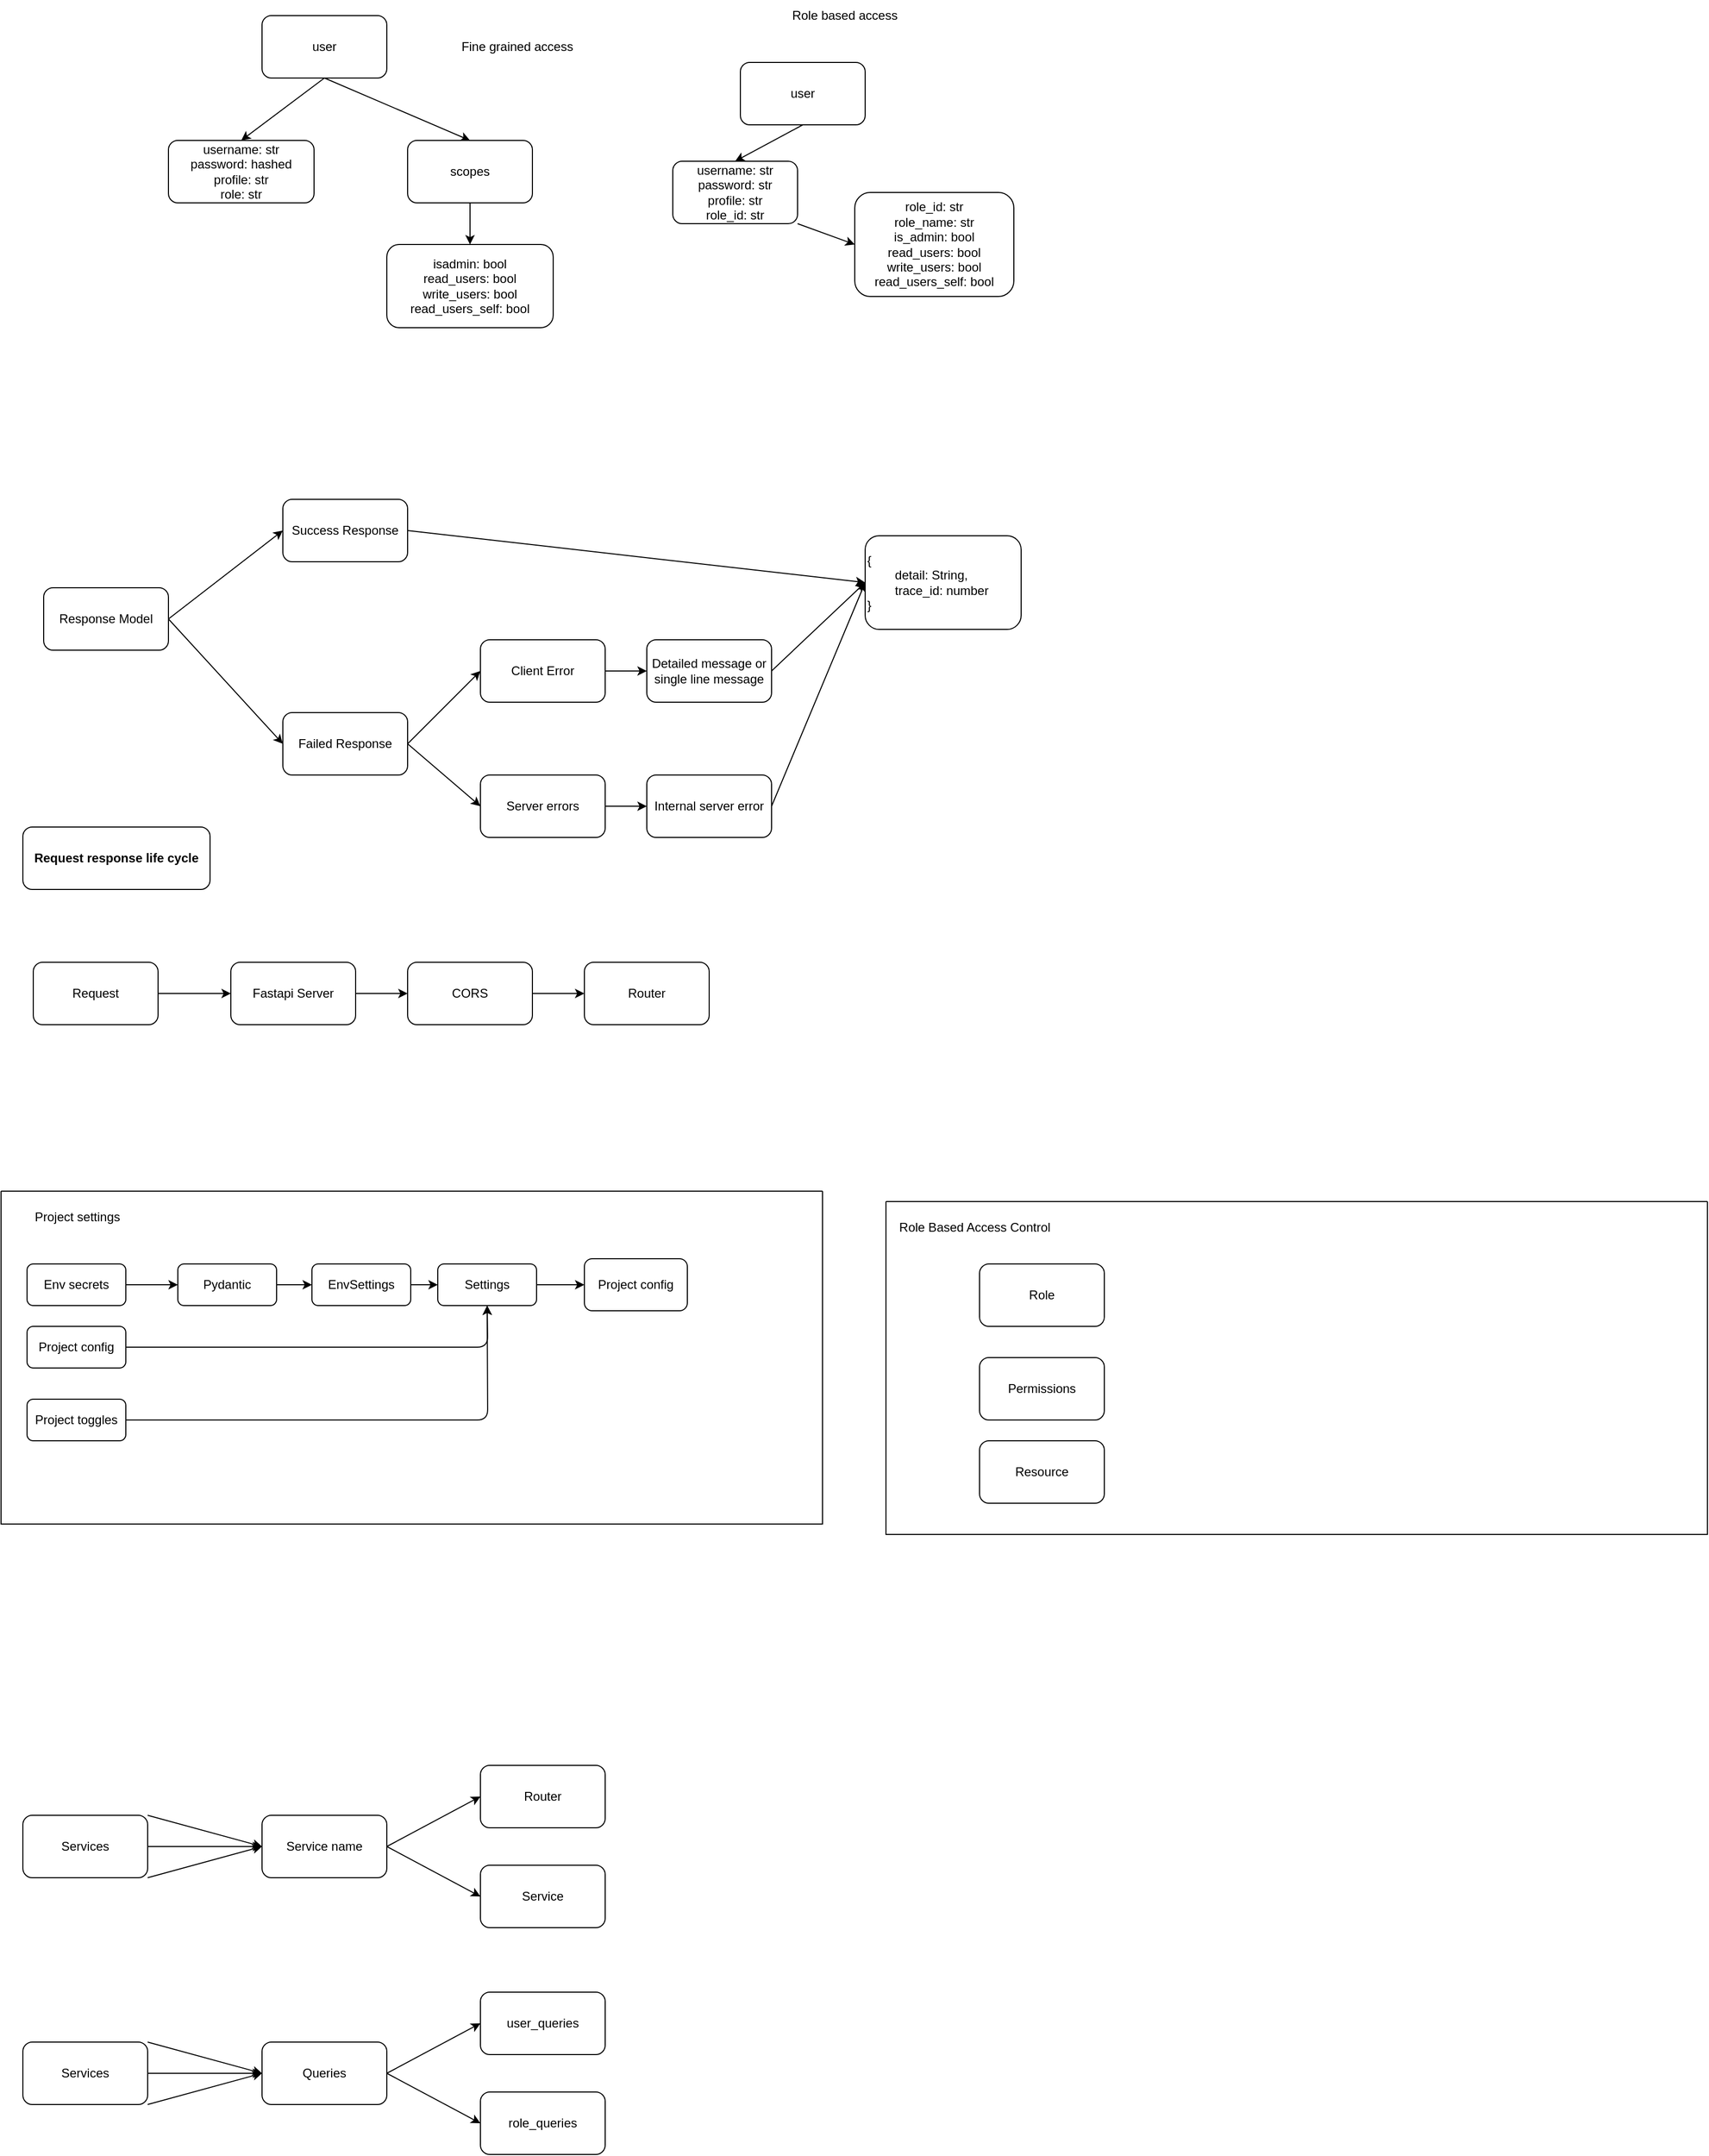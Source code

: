<mxfile>
    <diagram id="5OOsz73Edr7Fnapb6o5C" name="Page-1">
        <mxGraphModel dx="671" dy="343" grid="1" gridSize="10" guides="1" tooltips="1" connect="1" arrows="1" fold="1" page="1" pageScale="1" pageWidth="827" pageHeight="1169" math="0" shadow="0">
            <root>
                <mxCell id="0"/>
                <mxCell id="1" parent="0"/>
                <mxCell id="8" value="username: str&lt;br&gt;password: hashed&lt;br&gt;profile: str&lt;br&gt;role: str" style="rounded=1;whiteSpace=wrap;html=1;" parent="1" vertex="1">
                    <mxGeometry x="180" y="180" width="140" height="60" as="geometry"/>
                </mxCell>
                <mxCell id="14" style="edgeStyle=none;html=1;exitX=0.5;exitY=1;exitDx=0;exitDy=0;entryX=0.5;entryY=0;entryDx=0;entryDy=0;" parent="1" source="9" target="8" edge="1">
                    <mxGeometry relative="1" as="geometry"/>
                </mxCell>
                <mxCell id="15" style="edgeStyle=none;html=1;exitX=0.5;exitY=1;exitDx=0;exitDy=0;entryX=0.5;entryY=0;entryDx=0;entryDy=0;" parent="1" source="9" target="11" edge="1">
                    <mxGeometry relative="1" as="geometry"/>
                </mxCell>
                <mxCell id="9" value="user" style="rounded=1;whiteSpace=wrap;html=1;" parent="1" vertex="1">
                    <mxGeometry x="270" y="60" width="120" height="60" as="geometry"/>
                </mxCell>
                <mxCell id="13" style="edgeStyle=none;html=1;exitX=0.5;exitY=1;exitDx=0;exitDy=0;entryX=0.5;entryY=0;entryDx=0;entryDy=0;" parent="1" source="11" target="12" edge="1">
                    <mxGeometry relative="1" as="geometry"/>
                </mxCell>
                <mxCell id="11" value="scopes" style="rounded=1;whiteSpace=wrap;html=1;" parent="1" vertex="1">
                    <mxGeometry x="410" y="180" width="120" height="60" as="geometry"/>
                </mxCell>
                <mxCell id="12" value="isadmin: bool&lt;br&gt;read_users: bool&lt;br&gt;write_users: bool&lt;br&gt;read_users_self: bool" style="rounded=1;whiteSpace=wrap;html=1;" parent="1" vertex="1">
                    <mxGeometry x="390" y="280" width="160" height="80" as="geometry"/>
                </mxCell>
                <mxCell id="16" value="Fine grained access" style="text;html=1;align=center;verticalAlign=middle;resizable=0;points=[];autosize=1;strokeColor=none;fillColor=none;" parent="1" vertex="1">
                    <mxGeometry x="450" y="75" width="130" height="30" as="geometry"/>
                </mxCell>
                <mxCell id="17" value="Role based access" style="text;html=1;align=center;verticalAlign=middle;resizable=0;points=[];autosize=1;strokeColor=none;fillColor=none;" parent="1" vertex="1">
                    <mxGeometry x="770" y="45" width="120" height="30" as="geometry"/>
                </mxCell>
                <mxCell id="20" style="edgeStyle=none;html=1;exitX=0.5;exitY=1;exitDx=0;exitDy=0;entryX=0.5;entryY=0;entryDx=0;entryDy=0;" parent="1" source="18" target="19" edge="1">
                    <mxGeometry relative="1" as="geometry"/>
                </mxCell>
                <mxCell id="18" value="user" style="rounded=1;whiteSpace=wrap;html=1;" parent="1" vertex="1">
                    <mxGeometry x="730" y="105" width="120" height="60" as="geometry"/>
                </mxCell>
                <mxCell id="22" style="edgeStyle=none;html=1;exitX=1;exitY=1;exitDx=0;exitDy=0;entryX=0;entryY=0.5;entryDx=0;entryDy=0;" parent="1" source="19" target="21" edge="1">
                    <mxGeometry relative="1" as="geometry"/>
                </mxCell>
                <mxCell id="19" value="username: str&lt;br&gt;password: str&lt;br&gt;profile: str&lt;br&gt;role_id: str" style="rounded=1;whiteSpace=wrap;html=1;" parent="1" vertex="1">
                    <mxGeometry x="665" y="200" width="120" height="60" as="geometry"/>
                </mxCell>
                <mxCell id="21" value="role_id: str&lt;br&gt;role_name: str&lt;br&gt;is_admin: bool&lt;br&gt;read_users: bool&lt;br&gt;write_users: bool&lt;br&gt;read_users_self: bool" style="rounded=1;whiteSpace=wrap;html=1;" parent="1" vertex="1">
                    <mxGeometry x="840" y="230" width="153" height="100" as="geometry"/>
                </mxCell>
                <mxCell id="26" style="edgeStyle=none;html=1;exitX=1;exitY=0.5;exitDx=0;exitDy=0;entryX=0;entryY=0.5;entryDx=0;entryDy=0;" parent="1" source="23" target="24" edge="1">
                    <mxGeometry relative="1" as="geometry"/>
                </mxCell>
                <mxCell id="27" style="edgeStyle=none;html=1;exitX=1;exitY=0.5;exitDx=0;exitDy=0;entryX=0;entryY=0.5;entryDx=0;entryDy=0;" parent="1" source="23" target="25" edge="1">
                    <mxGeometry relative="1" as="geometry"/>
                </mxCell>
                <mxCell id="23" value="Response Model" style="rounded=1;whiteSpace=wrap;html=1;" parent="1" vertex="1">
                    <mxGeometry x="60" y="610" width="120" height="60" as="geometry"/>
                </mxCell>
                <mxCell id="37" style="edgeStyle=none;html=1;exitX=1;exitY=0.5;exitDx=0;exitDy=0;entryX=0;entryY=0.5;entryDx=0;entryDy=0;" parent="1" source="24" target="36" edge="1">
                    <mxGeometry relative="1" as="geometry"/>
                </mxCell>
                <mxCell id="24" value="Success Response" style="rounded=1;whiteSpace=wrap;html=1;" parent="1" vertex="1">
                    <mxGeometry x="290" y="525" width="120" height="60" as="geometry"/>
                </mxCell>
                <mxCell id="30" style="edgeStyle=none;html=1;exitX=1;exitY=0.5;exitDx=0;exitDy=0;entryX=0;entryY=0.5;entryDx=0;entryDy=0;" parent="1" source="25" target="28" edge="1">
                    <mxGeometry relative="1" as="geometry"/>
                </mxCell>
                <mxCell id="31" style="edgeStyle=none;html=1;exitX=1;exitY=0.5;exitDx=0;exitDy=0;entryX=0;entryY=0.5;entryDx=0;entryDy=0;" parent="1" source="25" target="29" edge="1">
                    <mxGeometry relative="1" as="geometry"/>
                </mxCell>
                <mxCell id="25" value="Failed Response" style="rounded=1;whiteSpace=wrap;html=1;" parent="1" vertex="1">
                    <mxGeometry x="290" y="730" width="120" height="60" as="geometry"/>
                </mxCell>
                <mxCell id="33" style="edgeStyle=none;html=1;exitX=1;exitY=0.5;exitDx=0;exitDy=0;entryX=0;entryY=0.5;entryDx=0;entryDy=0;" parent="1" source="28" target="32" edge="1">
                    <mxGeometry relative="1" as="geometry"/>
                </mxCell>
                <mxCell id="28" value="Client Error" style="rounded=1;whiteSpace=wrap;html=1;" parent="1" vertex="1">
                    <mxGeometry x="480" y="660" width="120" height="60" as="geometry"/>
                </mxCell>
                <mxCell id="35" style="edgeStyle=none;html=1;exitX=1;exitY=0.5;exitDx=0;exitDy=0;entryX=0;entryY=0.5;entryDx=0;entryDy=0;" parent="1" source="29" target="34" edge="1">
                    <mxGeometry relative="1" as="geometry"/>
                </mxCell>
                <mxCell id="29" value="Server errors" style="rounded=1;whiteSpace=wrap;html=1;" parent="1" vertex="1">
                    <mxGeometry x="480" y="790" width="120" height="60" as="geometry"/>
                </mxCell>
                <mxCell id="38" style="edgeStyle=none;html=1;exitX=1;exitY=0.5;exitDx=0;exitDy=0;entryX=0;entryY=0.5;entryDx=0;entryDy=0;" parent="1" source="32" target="36" edge="1">
                    <mxGeometry relative="1" as="geometry"/>
                </mxCell>
                <mxCell id="32" value="Detailed message or single line message" style="rounded=1;whiteSpace=wrap;html=1;" parent="1" vertex="1">
                    <mxGeometry x="640" y="660" width="120" height="60" as="geometry"/>
                </mxCell>
                <mxCell id="39" style="edgeStyle=none;html=1;exitX=1;exitY=0.5;exitDx=0;exitDy=0;entryX=0;entryY=0.5;entryDx=0;entryDy=0;" parent="1" source="34" target="36" edge="1">
                    <mxGeometry relative="1" as="geometry"/>
                </mxCell>
                <mxCell id="34" value="Internal server error" style="rounded=1;whiteSpace=wrap;html=1;" parent="1" vertex="1">
                    <mxGeometry x="640" y="790" width="120" height="60" as="geometry"/>
                </mxCell>
                <mxCell id="36" value="{&lt;br&gt;&lt;span style=&quot;white-space: pre;&quot;&gt;&#9;&lt;/span&gt;detail: String,&lt;br&gt;&lt;span style=&quot;white-space: pre;&quot;&gt;&#9;&lt;/span&gt;trace_id: number&lt;br&gt;}" style="rounded=1;whiteSpace=wrap;html=1;align=left;" parent="1" vertex="1">
                    <mxGeometry x="850" y="560" width="150" height="90" as="geometry"/>
                </mxCell>
                <mxCell id="40" value="Request response life cycle&lt;span style=&quot;color: rgba(0, 0, 0, 0); font-family: monospace; font-size: 0px; text-align: start;&quot;&gt;%3CmxGraphModel%3E%3Croot%3E%3CmxCell%20id%3D%220%22%2F%3E%3CmxCell%20id%3D%221%22%20parent%3D%220%22%2F%3E%3CmxCell%20id%3D%222%22%20value%3D%22Fastapi%20Server%22%20style%3D%22rounded%3D1%3BwhiteSpace%3Dwrap%3Bhtml%3D1%3B%22%20vertex%3D%221%22%20parent%3D%221%22%3E%3CmxGeometry%20x%3D%22410%22%20y%3D%22940%22%20width%3D%22120%22%20height%3D%2260%22%20as%3D%22geometry%22%2F%3E%3C%2FmxCell%3E%3C%2Froot%3E%3C%2FmxGraphModel%3E&lt;/span&gt;" style="rounded=1;whiteSpace=wrap;html=1;fontStyle=1" parent="1" vertex="1">
                    <mxGeometry x="40" y="840" width="180" height="60" as="geometry"/>
                </mxCell>
                <mxCell id="44" style="edgeStyle=none;html=1;exitX=1;exitY=0.5;exitDx=0;exitDy=0;" parent="1" source="42" target="43" edge="1">
                    <mxGeometry relative="1" as="geometry"/>
                </mxCell>
                <mxCell id="42" value="Request" style="rounded=1;whiteSpace=wrap;html=1;" parent="1" vertex="1">
                    <mxGeometry x="50" y="970" width="120" height="60" as="geometry"/>
                </mxCell>
                <mxCell id="46" style="edgeStyle=none;html=1;exitX=1;exitY=0.5;exitDx=0;exitDy=0;entryX=0;entryY=0.5;entryDx=0;entryDy=0;" parent="1" source="43" target="45" edge="1">
                    <mxGeometry relative="1" as="geometry"/>
                </mxCell>
                <mxCell id="43" value="Fastapi Server" style="rounded=1;whiteSpace=wrap;html=1;" parent="1" vertex="1">
                    <mxGeometry x="240" y="970" width="120" height="60" as="geometry"/>
                </mxCell>
                <mxCell id="48" style="edgeStyle=none;html=1;exitX=1;exitY=0.5;exitDx=0;exitDy=0;" parent="1" source="45" target="47" edge="1">
                    <mxGeometry relative="1" as="geometry"/>
                </mxCell>
                <mxCell id="45" value="CORS" style="rounded=1;whiteSpace=wrap;html=1;" parent="1" vertex="1">
                    <mxGeometry x="410" y="970" width="120" height="60" as="geometry"/>
                </mxCell>
                <mxCell id="47" value="Router" style="rounded=1;whiteSpace=wrap;html=1;" parent="1" vertex="1">
                    <mxGeometry x="580" y="970" width="120" height="60" as="geometry"/>
                </mxCell>
                <mxCell id="50" value="" style="swimlane;startSize=0;" parent="1" vertex="1">
                    <mxGeometry x="19" y="1190" width="790" height="320" as="geometry"/>
                </mxCell>
                <mxCell id="56" style="edgeStyle=none;html=1;exitX=1;exitY=0.5;exitDx=0;exitDy=0;entryX=0;entryY=0.5;entryDx=0;entryDy=0;" parent="50" source="52" target="55" edge="1">
                    <mxGeometry relative="1" as="geometry"/>
                </mxCell>
                <mxCell id="52" value="Env secrets" style="rounded=1;whiteSpace=wrap;html=1;" parent="50" vertex="1">
                    <mxGeometry x="25" y="70" width="95" height="40" as="geometry"/>
                </mxCell>
                <mxCell id="59" style="edgeStyle=none;html=1;exitX=1;exitY=0.5;exitDx=0;exitDy=0;entryX=0.5;entryY=1;entryDx=0;entryDy=0;" parent="50" source="53" target="60" edge="1">
                    <mxGeometry relative="1" as="geometry">
                        <Array as="points">
                            <mxPoint x="468" y="150"/>
                        </Array>
                    </mxGeometry>
                </mxCell>
                <mxCell id="53" value="Project config" style="rounded=1;whiteSpace=wrap;html=1;" parent="50" vertex="1">
                    <mxGeometry x="25" y="130" width="95" height="40" as="geometry"/>
                </mxCell>
                <mxCell id="62" style="edgeStyle=none;html=1;exitX=1;exitY=0.5;exitDx=0;exitDy=0;entryX=0.5;entryY=1;entryDx=0;entryDy=0;" parent="50" source="54" target="60" edge="1">
                    <mxGeometry relative="1" as="geometry">
                        <Array as="points">
                            <mxPoint x="468" y="220"/>
                        </Array>
                    </mxGeometry>
                </mxCell>
                <mxCell id="54" value="Project toggles" style="rounded=1;whiteSpace=wrap;html=1;" parent="50" vertex="1">
                    <mxGeometry x="25" y="200" width="95" height="40" as="geometry"/>
                </mxCell>
                <mxCell id="51" value="Project settings" style="text;html=1;align=center;verticalAlign=middle;resizable=0;points=[];autosize=1;strokeColor=none;fillColor=none;" parent="50" vertex="1">
                    <mxGeometry x="17.5" y="10" width="110" height="30" as="geometry"/>
                </mxCell>
                <mxCell id="58" style="edgeStyle=none;html=1;entryX=0;entryY=0.5;entryDx=0;entryDy=0;" parent="50" source="55" target="57" edge="1">
                    <mxGeometry relative="1" as="geometry"/>
                </mxCell>
                <mxCell id="55" value="Pydantic" style="rounded=1;whiteSpace=wrap;html=1;" parent="50" vertex="1">
                    <mxGeometry x="170" y="70" width="95" height="40" as="geometry"/>
                </mxCell>
                <mxCell id="61" style="edgeStyle=none;html=1;exitX=1;exitY=0.5;exitDx=0;exitDy=0;entryX=0;entryY=0.5;entryDx=0;entryDy=0;" parent="50" source="57" target="60" edge="1">
                    <mxGeometry relative="1" as="geometry"/>
                </mxCell>
                <mxCell id="57" value="EnvSettings" style="rounded=1;whiteSpace=wrap;html=1;" parent="50" vertex="1">
                    <mxGeometry x="299" y="70" width="95" height="40" as="geometry"/>
                </mxCell>
                <mxCell id="64" value="" style="edgeStyle=none;html=1;" parent="50" source="60" target="63" edge="1">
                    <mxGeometry relative="1" as="geometry"/>
                </mxCell>
                <mxCell id="60" value="Settings" style="rounded=1;whiteSpace=wrap;html=1;" parent="50" vertex="1">
                    <mxGeometry x="420" y="70" width="95" height="40" as="geometry"/>
                </mxCell>
                <mxCell id="63" value="Project config" style="whiteSpace=wrap;html=1;rounded=1;" parent="50" vertex="1">
                    <mxGeometry x="561" y="65" width="99" height="50" as="geometry"/>
                </mxCell>
                <mxCell id="68" style="edgeStyle=none;html=1;exitX=1;exitY=0.5;exitDx=0;exitDy=0;entryX=0;entryY=0.5;entryDx=0;entryDy=0;" parent="1" source="65" target="66" edge="1">
                    <mxGeometry relative="1" as="geometry"/>
                </mxCell>
                <mxCell id="69" style="edgeStyle=none;html=1;exitX=1;exitY=0.5;exitDx=0;exitDy=0;entryX=0;entryY=0.5;entryDx=0;entryDy=0;" parent="1" source="65" target="67" edge="1">
                    <mxGeometry relative="1" as="geometry"/>
                </mxCell>
                <mxCell id="65" value="Service name" style="rounded=1;whiteSpace=wrap;html=1;" parent="1" vertex="1">
                    <mxGeometry x="270" y="1790" width="120" height="60" as="geometry"/>
                </mxCell>
                <mxCell id="66" value="Router" style="rounded=1;whiteSpace=wrap;html=1;" parent="1" vertex="1">
                    <mxGeometry x="480" y="1742" width="120" height="60" as="geometry"/>
                </mxCell>
                <mxCell id="67" value="Service" style="rounded=1;whiteSpace=wrap;html=1;" parent="1" vertex="1">
                    <mxGeometry x="480" y="1838" width="120" height="60" as="geometry"/>
                </mxCell>
                <mxCell id="72" style="edgeStyle=none;html=1;exitX=1;exitY=0;exitDx=0;exitDy=0;entryX=0;entryY=0.5;entryDx=0;entryDy=0;" parent="1" source="71" target="65" edge="1">
                    <mxGeometry relative="1" as="geometry"/>
                </mxCell>
                <mxCell id="73" style="edgeStyle=none;html=1;exitX=1;exitY=1;exitDx=0;exitDy=0;entryX=0;entryY=0.5;entryDx=0;entryDy=0;" parent="1" source="71" target="65" edge="1">
                    <mxGeometry relative="1" as="geometry"/>
                </mxCell>
                <mxCell id="74" style="edgeStyle=none;html=1;exitX=1;exitY=0.5;exitDx=0;exitDy=0;" parent="1" source="71" edge="1">
                    <mxGeometry relative="1" as="geometry">
                        <mxPoint x="270" y="1820" as="targetPoint"/>
                    </mxGeometry>
                </mxCell>
                <mxCell id="71" value="Services" style="rounded=1;whiteSpace=wrap;html=1;" parent="1" vertex="1">
                    <mxGeometry x="40" y="1790" width="120" height="60" as="geometry"/>
                </mxCell>
                <mxCell id="76" style="edgeStyle=none;html=1;exitX=1;exitY=0.5;exitDx=0;exitDy=0;entryX=0;entryY=0.5;entryDx=0;entryDy=0;" parent="1" source="78" target="79" edge="1">
                    <mxGeometry relative="1" as="geometry"/>
                </mxCell>
                <mxCell id="77" style="edgeStyle=none;html=1;exitX=1;exitY=0.5;exitDx=0;exitDy=0;entryX=0;entryY=0.5;entryDx=0;entryDy=0;" parent="1" source="78" target="80" edge="1">
                    <mxGeometry relative="1" as="geometry"/>
                </mxCell>
                <mxCell id="78" value="Queries" style="rounded=1;whiteSpace=wrap;html=1;" parent="1" vertex="1">
                    <mxGeometry x="270" y="2008" width="120" height="60" as="geometry"/>
                </mxCell>
                <mxCell id="79" value="user_queries" style="rounded=1;whiteSpace=wrap;html=1;" parent="1" vertex="1">
                    <mxGeometry x="480" y="1960" width="120" height="60" as="geometry"/>
                </mxCell>
                <mxCell id="80" value="role_queries" style="rounded=1;whiteSpace=wrap;html=1;" parent="1" vertex="1">
                    <mxGeometry x="480" y="2056" width="120" height="60" as="geometry"/>
                </mxCell>
                <mxCell id="81" style="edgeStyle=none;html=1;exitX=1;exitY=0;exitDx=0;exitDy=0;entryX=0;entryY=0.5;entryDx=0;entryDy=0;" parent="1" source="84" target="78" edge="1">
                    <mxGeometry relative="1" as="geometry"/>
                </mxCell>
                <mxCell id="82" style="edgeStyle=none;html=1;exitX=1;exitY=1;exitDx=0;exitDy=0;entryX=0;entryY=0.5;entryDx=0;entryDy=0;" parent="1" source="84" target="78" edge="1">
                    <mxGeometry relative="1" as="geometry"/>
                </mxCell>
                <mxCell id="83" style="edgeStyle=none;html=1;exitX=1;exitY=0.5;exitDx=0;exitDy=0;" parent="1" source="84" edge="1">
                    <mxGeometry relative="1" as="geometry">
                        <mxPoint x="270" y="2038" as="targetPoint"/>
                    </mxGeometry>
                </mxCell>
                <mxCell id="84" value="Services" style="rounded=1;whiteSpace=wrap;html=1;" parent="1" vertex="1">
                    <mxGeometry x="40" y="2008" width="120" height="60" as="geometry"/>
                </mxCell>
                <mxCell id="85" value="" style="swimlane;startSize=0;" vertex="1" parent="1">
                    <mxGeometry x="870" y="1200" width="790" height="320" as="geometry"/>
                </mxCell>
                <mxCell id="92" value="Role Based Access Control" style="text;html=1;align=center;verticalAlign=middle;resizable=0;points=[];autosize=1;strokeColor=none;fillColor=none;" vertex="1" parent="85">
                    <mxGeometry y="10" width="170" height="30" as="geometry"/>
                </mxCell>
                <mxCell id="101" value="Permissions" style="rounded=1;whiteSpace=wrap;html=1;" vertex="1" parent="85">
                    <mxGeometry x="90" y="150" width="120" height="60" as="geometry"/>
                </mxCell>
                <mxCell id="102" value="Resource" style="rounded=1;whiteSpace=wrap;html=1;" vertex="1" parent="85">
                    <mxGeometry x="90" y="230" width="120" height="60" as="geometry"/>
                </mxCell>
                <mxCell id="100" value="Role" style="rounded=1;whiteSpace=wrap;html=1;" vertex="1" parent="85">
                    <mxGeometry x="90" y="60" width="120" height="60" as="geometry"/>
                </mxCell>
            </root>
        </mxGraphModel>
    </diagram>
</mxfile>